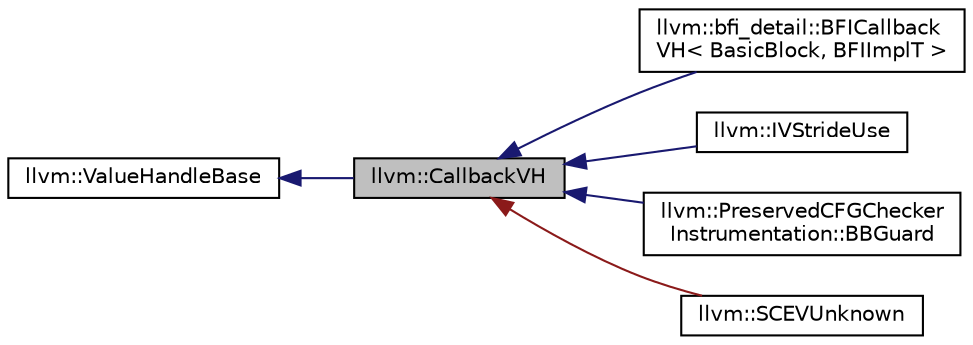 digraph "llvm::CallbackVH"
{
 // LATEX_PDF_SIZE
  bgcolor="transparent";
  edge [fontname="Helvetica",fontsize="10",labelfontname="Helvetica",labelfontsize="10"];
  node [fontname="Helvetica",fontsize="10",shape=record];
  rankdir="LR";
  Node1 [label="llvm::CallbackVH",height=0.2,width=0.4,color="black", fillcolor="grey75", style="filled", fontcolor="black",tooltip="Value handle with callbacks on RAUW and destruction."];
  Node2 -> Node1 [dir="back",color="midnightblue",fontsize="10",style="solid",fontname="Helvetica"];
  Node2 [label="llvm::ValueHandleBase",height=0.2,width=0.4,color="black",URL="$classllvm_1_1ValueHandleBase.html",tooltip="This is the common base class of value handles."];
  Node1 -> Node3 [dir="back",color="midnightblue",fontsize="10",style="solid",fontname="Helvetica"];
  Node3 [label="llvm::bfi_detail::BFICallback\lVH\< BasicBlock, BFIImplT \>",height=0.2,width=0.4,color="black",URL="$classllvm_1_1bfi__detail_1_1BFICallbackVH_3_01BasicBlock_00_01BFIImplT_01_4.html",tooltip=" "];
  Node1 -> Node4 [dir="back",color="midnightblue",fontsize="10",style="solid",fontname="Helvetica"];
  Node4 [label="llvm::IVStrideUse",height=0.2,width=0.4,color="black",URL="$classllvm_1_1IVStrideUse.html",tooltip="IVStrideUse - Keep track of one use of a strided induction variable."];
  Node1 -> Node5 [dir="back",color="midnightblue",fontsize="10",style="solid",fontname="Helvetica"];
  Node5 [label="llvm::PreservedCFGChecker\lInstrumentation::BBGuard",height=0.2,width=0.4,color="black",URL="$structllvm_1_1PreservedCFGCheckerInstrumentation_1_1BBGuard.html",tooltip=" "];
  Node1 -> Node6 [dir="back",color="firebrick4",fontsize="10",style="solid",fontname="Helvetica"];
  Node6 [label="llvm::SCEVUnknown",height=0.2,width=0.4,color="black",URL="$classllvm_1_1SCEVUnknown.html",tooltip="This means that we are dealing with an entirely unknown SCEV value, and only represent it as its LLVM..."];
}
